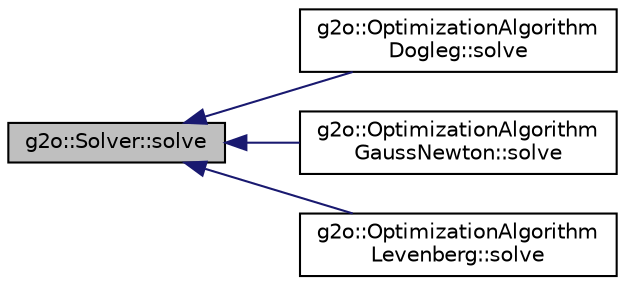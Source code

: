 digraph "g2o::Solver::solve"
{
  edge [fontname="Helvetica",fontsize="10",labelfontname="Helvetica",labelfontsize="10"];
  node [fontname="Helvetica",fontsize="10",shape=record];
  rankdir="LR";
  Node28 [label="g2o::Solver::solve",height=0.2,width=0.4,color="black", fillcolor="grey75", style="filled", fontcolor="black"];
  Node28 -> Node29 [dir="back",color="midnightblue",fontsize="10",style="solid",fontname="Helvetica"];
  Node29 [label="g2o::OptimizationAlgorithm\lDogleg::solve",height=0.2,width=0.4,color="black", fillcolor="white", style="filled",URL="$classg2o_1_1_optimization_algorithm_dogleg.html#ace62fd809c18655bd7ff104285748610"];
  Node28 -> Node30 [dir="back",color="midnightblue",fontsize="10",style="solid",fontname="Helvetica"];
  Node30 [label="g2o::OptimizationAlgorithm\lGaussNewton::solve",height=0.2,width=0.4,color="black", fillcolor="white", style="filled",URL="$classg2o_1_1_optimization_algorithm_gauss_newton.html#aba0b67eecaca01c576de7e605e5af5f1"];
  Node28 -> Node31 [dir="back",color="midnightblue",fontsize="10",style="solid",fontname="Helvetica"];
  Node31 [label="g2o::OptimizationAlgorithm\lLevenberg::solve",height=0.2,width=0.4,color="black", fillcolor="white", style="filled",URL="$classg2o_1_1_optimization_algorithm_levenberg.html#a7140fa989b54eac4e09ba17829dcada0"];
}

